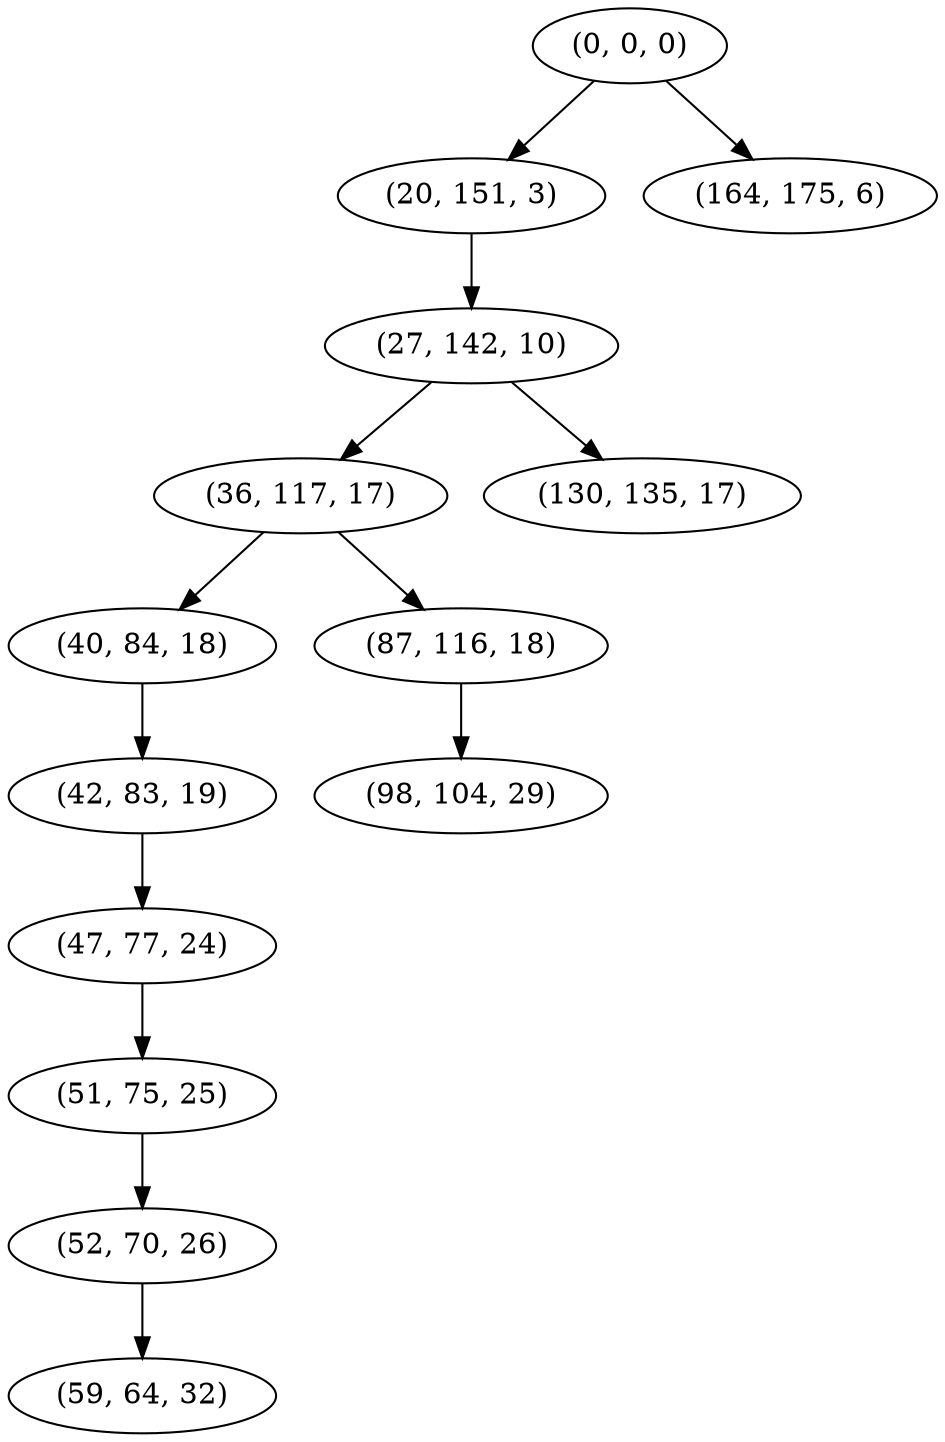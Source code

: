 digraph tree {
    "(0, 0, 0)";
    "(20, 151, 3)";
    "(27, 142, 10)";
    "(36, 117, 17)";
    "(40, 84, 18)";
    "(42, 83, 19)";
    "(47, 77, 24)";
    "(51, 75, 25)";
    "(52, 70, 26)";
    "(59, 64, 32)";
    "(87, 116, 18)";
    "(98, 104, 29)";
    "(130, 135, 17)";
    "(164, 175, 6)";
    "(0, 0, 0)" -> "(20, 151, 3)";
    "(0, 0, 0)" -> "(164, 175, 6)";
    "(20, 151, 3)" -> "(27, 142, 10)";
    "(27, 142, 10)" -> "(36, 117, 17)";
    "(27, 142, 10)" -> "(130, 135, 17)";
    "(36, 117, 17)" -> "(40, 84, 18)";
    "(36, 117, 17)" -> "(87, 116, 18)";
    "(40, 84, 18)" -> "(42, 83, 19)";
    "(42, 83, 19)" -> "(47, 77, 24)";
    "(47, 77, 24)" -> "(51, 75, 25)";
    "(51, 75, 25)" -> "(52, 70, 26)";
    "(52, 70, 26)" -> "(59, 64, 32)";
    "(87, 116, 18)" -> "(98, 104, 29)";
}
